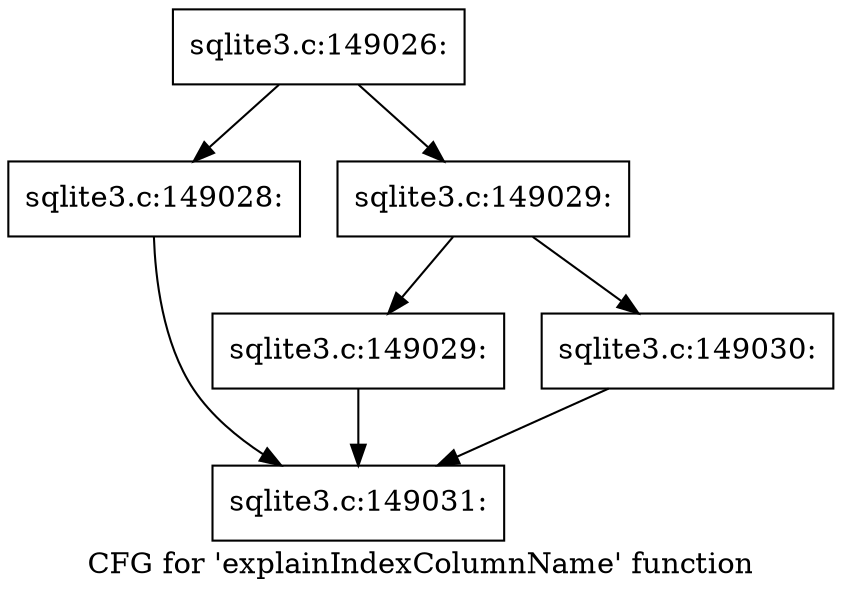 digraph "CFG for 'explainIndexColumnName' function" {
	label="CFG for 'explainIndexColumnName' function";

	Node0x55c0f98de120 [shape=record,label="{sqlite3.c:149026:}"];
	Node0x55c0f98de120 -> Node0x55c0f98fc420;
	Node0x55c0f98de120 -> Node0x55c0f98fc470;
	Node0x55c0f98fc420 [shape=record,label="{sqlite3.c:149028:}"];
	Node0x55c0f98fc420 -> Node0x55c0f98fb100;
	Node0x55c0f98fc470 [shape=record,label="{sqlite3.c:149029:}"];
	Node0x55c0f98fc470 -> Node0x55c0f98fca20;
	Node0x55c0f98fc470 -> Node0x55c0f98fca70;
	Node0x55c0f98fca20 [shape=record,label="{sqlite3.c:149029:}"];
	Node0x55c0f98fca20 -> Node0x55c0f98fb100;
	Node0x55c0f98fca70 [shape=record,label="{sqlite3.c:149030:}"];
	Node0x55c0f98fca70 -> Node0x55c0f98fb100;
	Node0x55c0f98fb100 [shape=record,label="{sqlite3.c:149031:}"];
}
